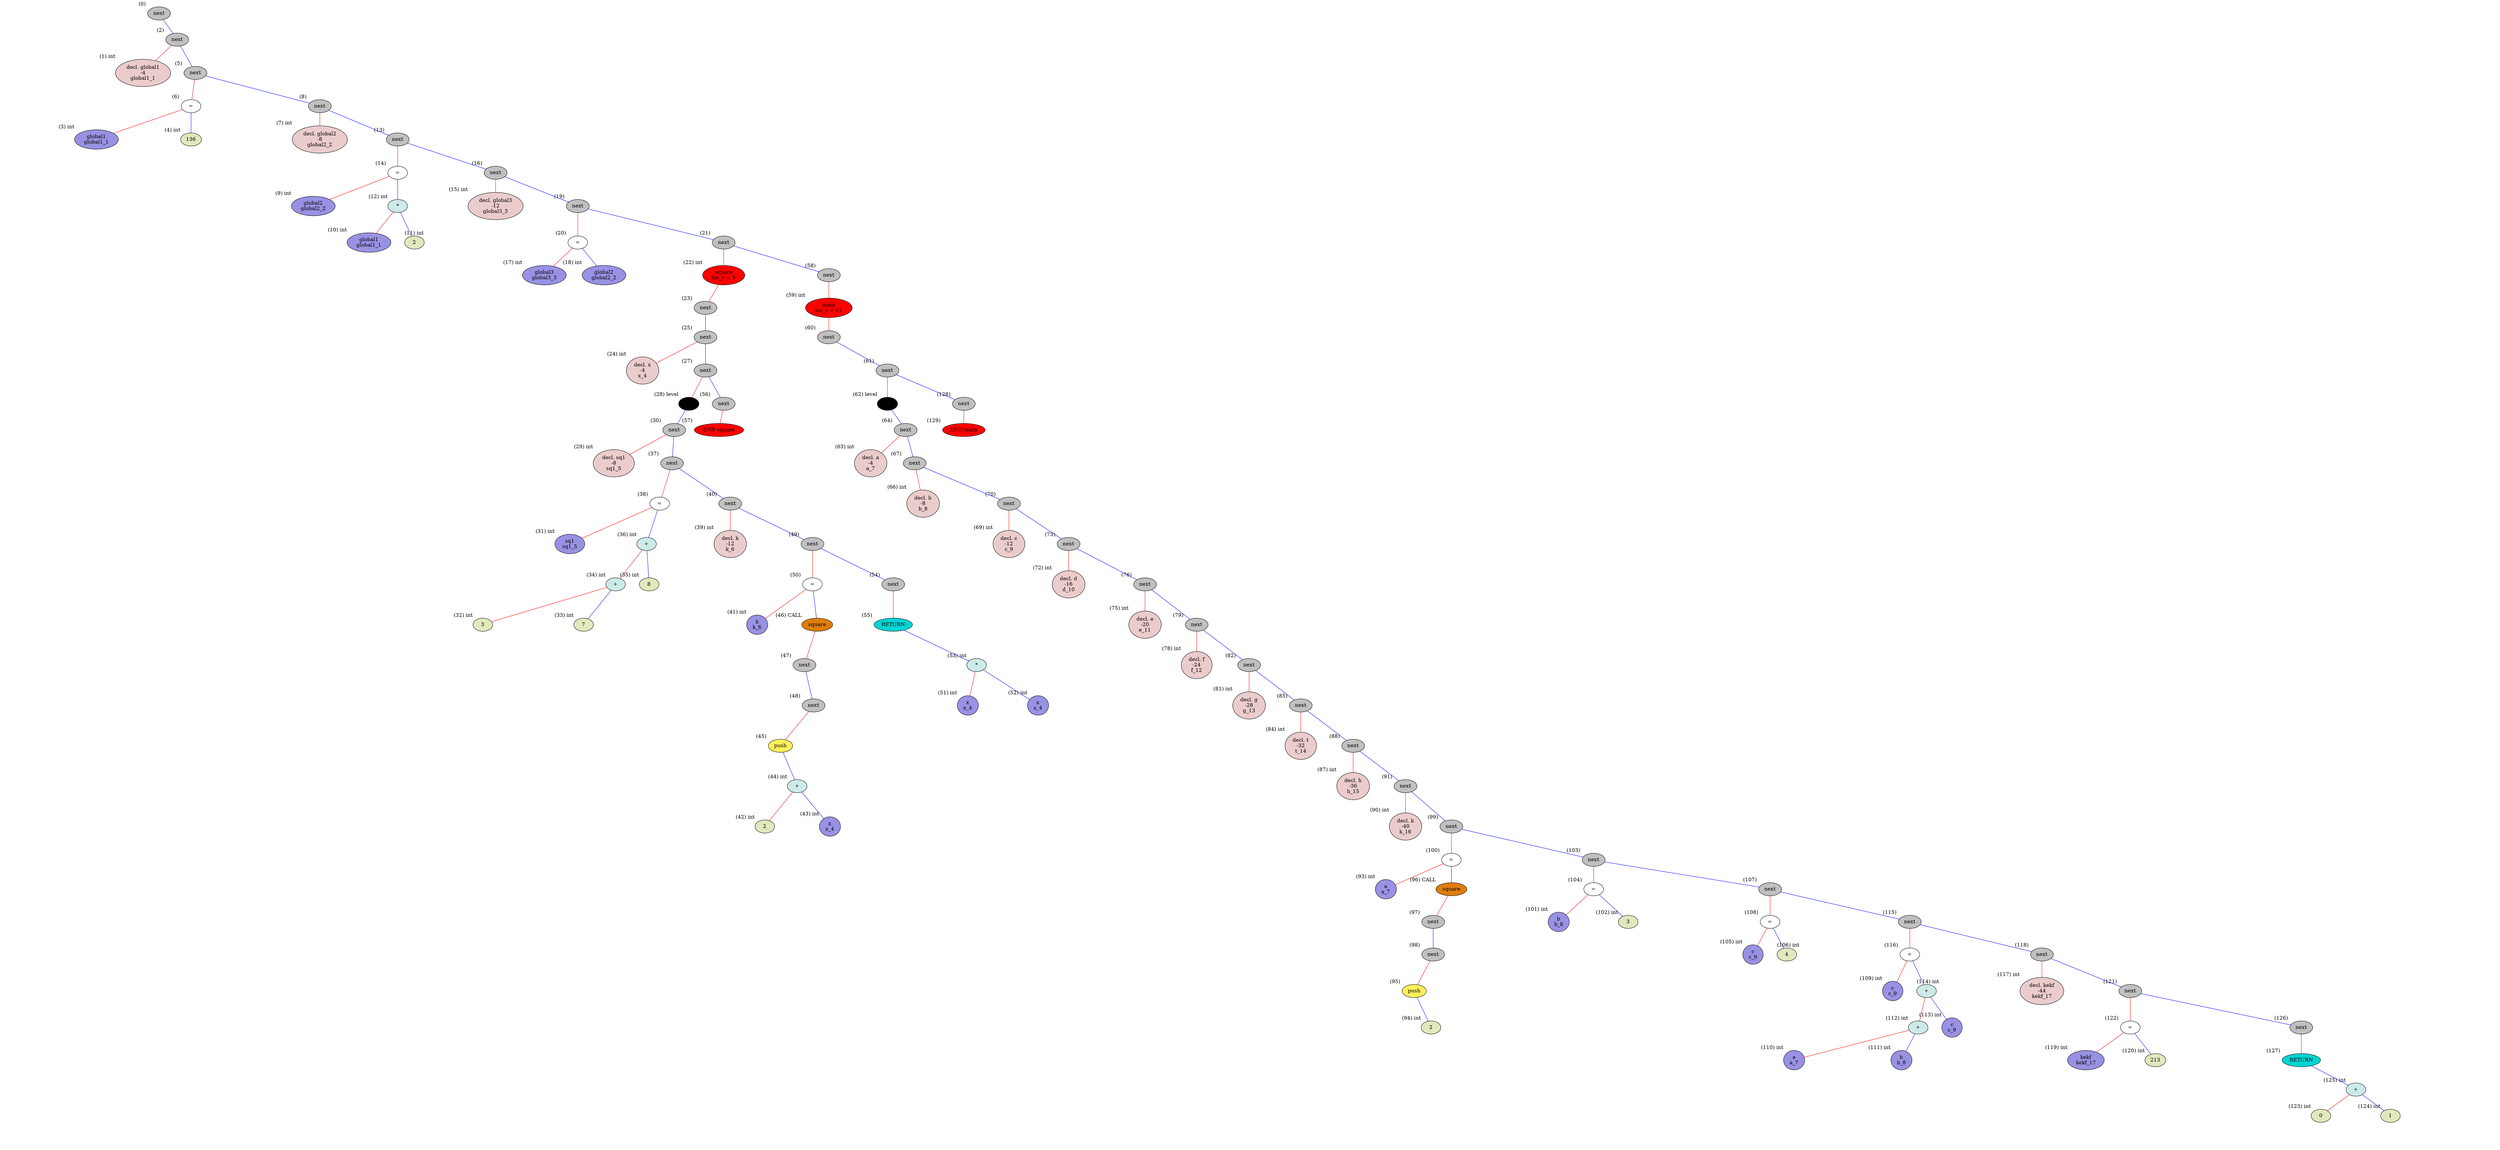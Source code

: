 graph binary {
	dpi="90";
 splines="line"  
v0[style=filled, fillcolor=grey]
v0[label="next"]
v0[xlabel="(0) "]
v0center[style=invis, width=0, label=""];
v0 -- v0center[style=invis]
v0notVisibleL[style=invis]
v0 -- v0notVisibleL[style=invis]
v0 -- v2[color="blue"]
{
	rank=same v0notVisibleL -- v0center -- v2  [style=invis]
} 
v2[style=filled, fillcolor=grey]
v2[label="next"]
v2[xlabel="(2) "]
v2center[style=invis, width=0, label=""];
v2 -- v2center[style=invis]
v2 -- v1[color="red"]
v2 -- v5[color="blue"]
{
	rank=same v1 -- v2center -- v5  [style=invis]
} 
v1[style=filled, fillcolor="#ebcccc"]
v1[label="decl. global1
-4
global1_1"]
v1[xlabel="(1) int"]
v1center[style=invis, width=0, label=""];
v1 -- v1center[style=invis]
v1notVisibleL[style=invis]
v1 -- v1notVisibleL[style=invis][style=invis]
v1notVisibleR[style=invis]
v1 -- v1notVisibleR[style=invis][style=invis]
{
	rank=same v1notVisibleL -- v1center -- v1notVisibleR  [style=invis]
} 
v5[style=filled, fillcolor=grey]
v5[label="next"]
v5[xlabel="(5) "]
v5center[style=invis, width=0, label=""];
v5 -- v5center[style=invis]
v5 -- v6[color="red"]
v5 -- v8[color="blue"]
{
	rank=same v6 -- v5center -- v8  [style=invis]
} 
v6[style=filled, fillcolor=white]
v6[label="="]
v6[xlabel="(6) "]
v6center[style=invis, width=0, label=""];
v6 -- v6center[style=invis]
v6 -- v3[color="red"]
v6 -- v4[color="blue"]
{
	rank=same v3 -- v6center -- v4  [style=invis]
} 
v3[style=filled, fillcolor="#9991e3"]
v3[label="global1
global1_1"]
v3[xlabel="(3) int"]
v3center[style=invis, width=0, label=""];
v3 -- v3center[style=invis]
v3notVisibleL[style=invis]
v3 -- v3notVisibleL[style=invis][style=invis]
v3notVisibleR[style=invis]
v3 -- v3notVisibleR[style=invis][style=invis]
{
	rank=same v3notVisibleL -- v3center -- v3notVisibleR  [style=invis]
} 
v4[style=filled, fillcolor="#e1e8bc"]
v4[label="136"]
v4[xlabel="(4) int"]
v4center[style=invis, width=0, label=""];
v4 -- v4center[style=invis]
v4notVisibleL[style=invis]
v4 -- v4notVisibleL[style=invis][style=invis]
v4notVisibleR[style=invis]
v4 -- v4notVisibleR[style=invis][style=invis]
{
	rank=same v4notVisibleL -- v4center -- v4notVisibleR  [style=invis]
} 
v8[style=filled, fillcolor=grey]
v8[label="next"]
v8[xlabel="(8) "]
v8center[style=invis, width=0, label=""];
v8 -- v8center[style=invis]
v8 -- v7[color="red"]
v8 -- v13[color="blue"]
{
	rank=same v7 -- v8center -- v13  [style=invis]
} 
v7[style=filled, fillcolor="#ebcccc"]
v7[label="decl. global2
-8
global2_2"]
v7[xlabel="(7) int"]
v7center[style=invis, width=0, label=""];
v7 -- v7center[style=invis]
v7notVisibleL[style=invis]
v7 -- v7notVisibleL[style=invis][style=invis]
v7notVisibleR[style=invis]
v7 -- v7notVisibleR[style=invis][style=invis]
{
	rank=same v7notVisibleL -- v7center -- v7notVisibleR  [style=invis]
} 
v13[style=filled, fillcolor=grey]
v13[label="next"]
v13[xlabel="(13) "]
v13center[style=invis, width=0, label=""];
v13 -- v13center[style=invis]
v13 -- v14[color="red"]
v13 -- v16[color="blue"]
{
	rank=same v14 -- v13center -- v16  [style=invis]
} 
v14[style=filled, fillcolor=white]
v14[label="="]
v14[xlabel="(14) "]
v14center[style=invis, width=0, label=""];
v14 -- v14center[style=invis]
v14 -- v9[color="red"]
v14 -- v12[color="blue"]
{
	rank=same v9 -- v14center -- v12  [style=invis]
} 
v9[style=filled, fillcolor="#9991e3"]
v9[label="global2
global2_2"]
v9[xlabel="(9) int"]
v9center[style=invis, width=0, label=""];
v9 -- v9center[style=invis]
v9notVisibleL[style=invis]
v9 -- v9notVisibleL[style=invis][style=invis]
v9notVisibleR[style=invis]
v9 -- v9notVisibleR[style=invis][style=invis]
{
	rank=same v9notVisibleL -- v9center -- v9notVisibleR  [style=invis]
} 
v12[style=filled, fillcolor="#ccebe8"]
v12[label="*"]
v12[xlabel="(12) int"]
v12center[style=invis, width=0, label=""];
v12 -- v12center[style=invis]
v12 -- v10[color="red"]
v12 -- v11[color="blue"]
{
	rank=same v10 -- v12center -- v11  [style=invis]
} 
v10[style=filled, fillcolor="#9991e3"]
v10[label="global1
global1_1"]
v10[xlabel="(10) int"]
v10center[style=invis, width=0, label=""];
v10 -- v10center[style=invis]
v10notVisibleL[style=invis]
v10 -- v10notVisibleL[style=invis][style=invis]
v10notVisibleR[style=invis]
v10 -- v10notVisibleR[style=invis][style=invis]
{
	rank=same v10notVisibleL -- v10center -- v10notVisibleR  [style=invis]
} 
v11[style=filled, fillcolor="#e1e8bc"]
v11[label="2"]
v11[xlabel="(11) int"]
v11center[style=invis, width=0, label=""];
v11 -- v11center[style=invis]
v11notVisibleL[style=invis]
v11 -- v11notVisibleL[style=invis][style=invis]
v11notVisibleR[style=invis]
v11 -- v11notVisibleR[style=invis][style=invis]
{
	rank=same v11notVisibleL -- v11center -- v11notVisibleR  [style=invis]
} 
v16[style=filled, fillcolor=grey]
v16[label="next"]
v16[xlabel="(16) "]
v16center[style=invis, width=0, label=""];
v16 -- v16center[style=invis]
v16 -- v15[color="red"]
v16 -- v19[color="blue"]
{
	rank=same v15 -- v16center -- v19  [style=invis]
} 
v15[style=filled, fillcolor="#ebcccc"]
v15[label="decl. global3
-12
global3_3"]
v15[xlabel="(15) int"]
v15center[style=invis, width=0, label=""];
v15 -- v15center[style=invis]
v15notVisibleL[style=invis]
v15 -- v15notVisibleL[style=invis][style=invis]
v15notVisibleR[style=invis]
v15 -- v15notVisibleR[style=invis][style=invis]
{
	rank=same v15notVisibleL -- v15center -- v15notVisibleR  [style=invis]
} 
v19[style=filled, fillcolor=grey]
v19[label="next"]
v19[xlabel="(19) "]
v19center[style=invis, width=0, label=""];
v19 -- v19center[style=invis]
v19 -- v20[color="red"]
v19 -- v21[color="blue"]
{
	rank=same v20 -- v19center -- v21  [style=invis]
} 
v20[style=filled, fillcolor=white]
v20[label="="]
v20[xlabel="(20) "]
v20center[style=invis, width=0, label=""];
v20 -- v20center[style=invis]
v20 -- v17[color="red"]
v20 -- v18[color="blue"]
{
	rank=same v17 -- v20center -- v18  [style=invis]
} 
v17[style=filled, fillcolor="#9991e3"]
v17[label="global3
global3_3"]
v17[xlabel="(17) int"]
v17center[style=invis, width=0, label=""];
v17 -- v17center[style=invis]
v17notVisibleL[style=invis]
v17 -- v17notVisibleL[style=invis][style=invis]
v17notVisibleR[style=invis]
v17 -- v17notVisibleR[style=invis][style=invis]
{
	rank=same v17notVisibleL -- v17center -- v17notVisibleR  [style=invis]
} 
v18[style=filled, fillcolor="#9991e3"]
v18[label="global2
global2_2"]
v18[xlabel="(18) int"]
v18center[style=invis, width=0, label=""];
v18 -- v18center[style=invis]
v18notVisibleL[style=invis]
v18 -- v18notVisibleL[style=invis][style=invis]
v18notVisibleR[style=invis]
v18 -- v18notVisibleR[style=invis][style=invis]
{
	rank=same v18notVisibleL -- v18center -- v18notVisibleR  [style=invis]
} 
v21[style=filled, fillcolor=grey]
v21[label="next"]
v21[xlabel="(21) "]
v21center[style=invis, width=0, label=""];
v21 -- v21center[style=invis]
v21 -- v22[color="red"]
v21 -- v58[color="blue"]
{
	rank=same v22 -- v21center -- v58  [style=invis]
} 
v22[style=filled, fillcolor=red]
v22[label="square
loc_v = 3"]
v22[xlabel="(22) int"]
v22center[style=invis, width=0, label=""];
v22 -- v22center[style=invis]
v22 -- v23[color="red"]
v22notVisibleR[style=invis]
v22 -- v22notVisibleR[style=invis]
{
	rank=same v23 -- v22center -- v22notVisibleR  [style=invis]
} 
v23[style=filled, fillcolor=grey]
v23[label="next"]
v23[xlabel="(23) "]
v23center[style=invis, width=0, label=""];
v23 -- v23center[style=invis]
v23notVisibleL[style=invis]
v23 -- v23notVisibleL[style=invis]
v23 -- v25[color="blue"]
{
	rank=same v23notVisibleL -- v23center -- v25  [style=invis]
} 
v25[style=filled, fillcolor=grey]
v25[label="next"]
v25[xlabel="(25) "]
v25center[style=invis, width=0, label=""];
v25 -- v25center[style=invis]
v25 -- v24[color="red"]
v25 -- v27[color="blue"]
{
	rank=same v24 -- v25center -- v27  [style=invis]
} 
v24[style=filled, fillcolor="#ebcccc"]
v24[label="decl. x
-4
x_4"]
v24[xlabel="(24) int"]
v24center[style=invis, width=0, label=""];
v24 -- v24center[style=invis]
v24notVisibleL[style=invis]
v24 -- v24notVisibleL[style=invis][style=invis]
v24notVisibleR[style=invis]
v24 -- v24notVisibleR[style=invis][style=invis]
{
	rank=same v24notVisibleL -- v24center -- v24notVisibleR  [style=invis]
} 
v27[style=filled, fillcolor=grey]
v27[label="next"]
v27[xlabel="(27) "]
v27center[style=invis, width=0, label=""];
v27 -- v27center[style=invis]
v27 -- v28[color="red"]
v27 -- v56[color="blue"]
{
	rank=same v28 -- v27center -- v56  [style=invis]
} 
v28[style=filled, fillcolor="#000000"]
v28[xlabel="(28) level"]
v28center[style=invis, width=0, label=""];
v28 -- v28center[style=invis]
v28notVisibleL[style=invis]
v28 -- v28notVisibleL[style=invis]
v28 -- v30[color="blue"]
{
	rank=same v28notVisibleL -- v28center -- v30  [style=invis]
} 
v30[style=filled, fillcolor=grey]
v30[label="next"]
v30[xlabel="(30) "]
v30center[style=invis, width=0, label=""];
v30 -- v30center[style=invis]
v30 -- v29[color="red"]
v30 -- v37[color="blue"]
{
	rank=same v29 -- v30center -- v37  [style=invis]
} 
v29[style=filled, fillcolor="#ebcccc"]
v29[label="decl. sq1
-8
sq1_5"]
v29[xlabel="(29) int"]
v29center[style=invis, width=0, label=""];
v29 -- v29center[style=invis]
v29notVisibleL[style=invis]
v29 -- v29notVisibleL[style=invis][style=invis]
v29notVisibleR[style=invis]
v29 -- v29notVisibleR[style=invis][style=invis]
{
	rank=same v29notVisibleL -- v29center -- v29notVisibleR  [style=invis]
} 
v37[style=filled, fillcolor=grey]
v37[label="next"]
v37[xlabel="(37) "]
v37center[style=invis, width=0, label=""];
v37 -- v37center[style=invis]
v37 -- v38[color="red"]
v37 -- v40[color="blue"]
{
	rank=same v38 -- v37center -- v40  [style=invis]
} 
v38[style=filled, fillcolor=white]
v38[label="="]
v38[xlabel="(38) "]
v38center[style=invis, width=0, label=""];
v38 -- v38center[style=invis]
v38 -- v31[color="red"]
v38 -- v36[color="blue"]
{
	rank=same v31 -- v38center -- v36  [style=invis]
} 
v31[style=filled, fillcolor="#9991e3"]
v31[label="sq1
sq1_5"]
v31[xlabel="(31) int"]
v31center[style=invis, width=0, label=""];
v31 -- v31center[style=invis]
v31notVisibleL[style=invis]
v31 -- v31notVisibleL[style=invis][style=invis]
v31notVisibleR[style=invis]
v31 -- v31notVisibleR[style=invis][style=invis]
{
	rank=same v31notVisibleL -- v31center -- v31notVisibleR  [style=invis]
} 
v36[style=filled, fillcolor="#ccebe8"]
v36[label="+"]
v36[xlabel="(36) int"]
v36center[style=invis, width=0, label=""];
v36 -- v36center[style=invis]
v36 -- v34[color="red"]
v36 -- v35[color="blue"]
{
	rank=same v34 -- v36center -- v35  [style=invis]
} 
v34[style=filled, fillcolor="#ccebe8"]
v34[label="+"]
v34[xlabel="(34) int"]
v34center[style=invis, width=0, label=""];
v34 -- v34center[style=invis]
v34 -- v32[color="red"]
v34 -- v33[color="blue"]
{
	rank=same v32 -- v34center -- v33  [style=invis]
} 
v32[style=filled, fillcolor="#e1e8bc"]
v32[label="3"]
v32[xlabel="(32) int"]
v32center[style=invis, width=0, label=""];
v32 -- v32center[style=invis]
v32notVisibleL[style=invis]
v32 -- v32notVisibleL[style=invis][style=invis]
v32notVisibleR[style=invis]
v32 -- v32notVisibleR[style=invis][style=invis]
{
	rank=same v32notVisibleL -- v32center -- v32notVisibleR  [style=invis]
} 
v33[style=filled, fillcolor="#e1e8bc"]
v33[label="7"]
v33[xlabel="(33) int"]
v33center[style=invis, width=0, label=""];
v33 -- v33center[style=invis]
v33notVisibleL[style=invis]
v33 -- v33notVisibleL[style=invis][style=invis]
v33notVisibleR[style=invis]
v33 -- v33notVisibleR[style=invis][style=invis]
{
	rank=same v33notVisibleL -- v33center -- v33notVisibleR  [style=invis]
} 
v35[style=filled, fillcolor="#e1e8bc"]
v35[label="8"]
v35[xlabel="(35) int"]
v35center[style=invis, width=0, label=""];
v35 -- v35center[style=invis]
v35notVisibleL[style=invis]
v35 -- v35notVisibleL[style=invis][style=invis]
v35notVisibleR[style=invis]
v35 -- v35notVisibleR[style=invis][style=invis]
{
	rank=same v35notVisibleL -- v35center -- v35notVisibleR  [style=invis]
} 
v40[style=filled, fillcolor=grey]
v40[label="next"]
v40[xlabel="(40) "]
v40center[style=invis, width=0, label=""];
v40 -- v40center[style=invis]
v40 -- v39[color="red"]
v40 -- v49[color="blue"]
{
	rank=same v39 -- v40center -- v49  [style=invis]
} 
v39[style=filled, fillcolor="#ebcccc"]
v39[label="decl. k
-12
k_6"]
v39[xlabel="(39) int"]
v39center[style=invis, width=0, label=""];
v39 -- v39center[style=invis]
v39notVisibleL[style=invis]
v39 -- v39notVisibleL[style=invis][style=invis]
v39notVisibleR[style=invis]
v39 -- v39notVisibleR[style=invis][style=invis]
{
	rank=same v39notVisibleL -- v39center -- v39notVisibleR  [style=invis]
} 
v49[style=filled, fillcolor=grey]
v49[label="next"]
v49[xlabel="(49) "]
v49center[style=invis, width=0, label=""];
v49 -- v49center[style=invis]
v49 -- v50[color="red"]
v49 -- v54[color="blue"]
{
	rank=same v50 -- v49center -- v54  [style=invis]
} 
v50[style=filled, fillcolor=white]
v50[label="="]
v50[xlabel="(50) "]
v50center[style=invis, width=0, label=""];
v50 -- v50center[style=invis]
v50 -- v41[color="red"]
v50 -- v46[color="blue"]
{
	rank=same v41 -- v50center -- v46  [style=invis]
} 
v41[style=filled, fillcolor="#9991e3"]
v41[label="k
k_6"]
v41[xlabel="(41) int"]
v41center[style=invis, width=0, label=""];
v41 -- v41center[style=invis]
v41notVisibleL[style=invis]
v41 -- v41notVisibleL[style=invis][style=invis]
v41notVisibleR[style=invis]
v41 -- v41notVisibleR[style=invis][style=invis]
{
	rank=same v41notVisibleL -- v41center -- v41notVisibleR  [style=invis]
} 
v46[style=filled, fillcolor="#de7d0d"]
v46[label="square"]
v46[xlabel="(46) CALL"]
v46center[style=invis, width=0, label=""];
v46 -- v46center[style=invis]
v46 -- v47[color="red"]
v46notVisibleR[style=invis]
v46 -- v46notVisibleR[style=invis]
{
	rank=same v47 -- v46center -- v46notVisibleR  [style=invis]
} 
v47[style=filled, fillcolor=grey]
v47[label="next"]
v47[xlabel="(47) "]
v47center[style=invis, width=0, label=""];
v47 -- v47center[style=invis]
v47notVisibleL[style=invis]
v47 -- v47notVisibleL[style=invis]
v47 -- v48[color="blue"]
{
	rank=same v47notVisibleL -- v47center -- v48  [style=invis]
} 
v48[style=filled, fillcolor=grey]
v48[label="next"]
v48[xlabel="(48) "]
v48center[style=invis, width=0, label=""];
v48 -- v48center[style=invis]
v48 -- v45[color="red"]
v48notVisibleR[style=invis]
v48 -- v48notVisibleR[style=invis]
{
	rank=same v45 -- v48center -- v48notVisibleR  [style=invis]
} 
v45[style=filled, fillcolor="#fff15c"]
v45[label="push"]
v45[xlabel="(45) "]
v45center[style=invis, width=0, label=""];
v45 -- v45center[style=invis]
v45notVisibleL[style=invis]
v45 -- v45notVisibleL[style=invis]
v45 -- v44[color="blue"]
{
	rank=same v45notVisibleL -- v45center -- v44  [style=invis]
} 
v44[style=filled, fillcolor="#ccebe8"]
v44[label="+"]
v44[xlabel="(44) int"]
v44center[style=invis, width=0, label=""];
v44 -- v44center[style=invis]
v44 -- v42[color="red"]
v44 -- v43[color="blue"]
{
	rank=same v42 -- v44center -- v43  [style=invis]
} 
v42[style=filled, fillcolor="#e1e8bc"]
v42[label="2"]
v42[xlabel="(42) int"]
v42center[style=invis, width=0, label=""];
v42 -- v42center[style=invis]
v42notVisibleL[style=invis]
v42 -- v42notVisibleL[style=invis][style=invis]
v42notVisibleR[style=invis]
v42 -- v42notVisibleR[style=invis][style=invis]
{
	rank=same v42notVisibleL -- v42center -- v42notVisibleR  [style=invis]
} 
v43[style=filled, fillcolor="#9991e3"]
v43[label="x
x_4"]
v43[xlabel="(43) int"]
v43center[style=invis, width=0, label=""];
v43 -- v43center[style=invis]
v43notVisibleL[style=invis]
v43 -- v43notVisibleL[style=invis][style=invis]
v43notVisibleR[style=invis]
v43 -- v43notVisibleR[style=invis][style=invis]
{
	rank=same v43notVisibleL -- v43center -- v43notVisibleR  [style=invis]
} 
v54[style=filled, fillcolor=grey]
v54[label="next"]
v54[xlabel="(54) "]
v54center[style=invis, width=0, label=""];
v54 -- v54center[style=invis]
v54 -- v55[color="red"]
v54notVisibleR[style=invis]
v54 -- v54notVisibleR[style=invis]
{
	rank=same v55 -- v54center -- v54notVisibleR  [style=invis]
} 
v55[style=filled, fillcolor="#00d4d4"]
v55[label="RETURN"]
v55[xlabel="(55) "]
v55center[style=invis, width=0, label=""];
v55 -- v55center[style=invis]
v55notVisibleL[style=invis]
v55 -- v55notVisibleL[style=invis]
v55 -- v53[color="blue"]
{
	rank=same v55notVisibleL -- v55center -- v53  [style=invis]
} 
v53[style=filled, fillcolor="#ccebe8"]
v53[label="*"]
v53[xlabel="(53) int"]
v53center[style=invis, width=0, label=""];
v53 -- v53center[style=invis]
v53 -- v51[color="red"]
v53 -- v52[color="blue"]
{
	rank=same v51 -- v53center -- v52  [style=invis]
} 
v51[style=filled, fillcolor="#9991e3"]
v51[label="x
x_4"]
v51[xlabel="(51) int"]
v51center[style=invis, width=0, label=""];
v51 -- v51center[style=invis]
v51notVisibleL[style=invis]
v51 -- v51notVisibleL[style=invis][style=invis]
v51notVisibleR[style=invis]
v51 -- v51notVisibleR[style=invis][style=invis]
{
	rank=same v51notVisibleL -- v51center -- v51notVisibleR  [style=invis]
} 
v52[style=filled, fillcolor="#9991e3"]
v52[label="x
x_4"]
v52[xlabel="(52) int"]
v52center[style=invis, width=0, label=""];
v52 -- v52center[style=invis]
v52notVisibleL[style=invis]
v52 -- v52notVisibleL[style=invis][style=invis]
v52notVisibleR[style=invis]
v52 -- v52notVisibleR[style=invis][style=invis]
{
	rank=same v52notVisibleL -- v52center -- v52notVisibleR  [style=invis]
} 
v56[style=filled, fillcolor=grey]
v56[label="next"]
v56[xlabel="(56) "]
v56center[style=invis, width=0, label=""];
v56 -- v56center[style=invis]
v56 -- v57[color="red"]
v56notVisibleR[style=invis]
v56 -- v56notVisibleR[style=invis]
{
	rank=same v57 -- v56center -- v56notVisibleR  [style=invis]
} 
v57[style=filled, fillcolor=red]
v57[label="END square"]
v57[xlabel="(57) "]
v57center[style=invis, width=0, label=""];
v57 -- v57center[style=invis]
v57notVisibleL[style=invis]
v57 -- v57notVisibleL[style=invis][style=invis]
v57notVisibleR[style=invis]
v57 -- v57notVisibleR[style=invis][style=invis]
{
	rank=same v57notVisibleL -- v57center -- v57notVisibleR  [style=invis]
} 
v58[style=filled, fillcolor=grey]
v58[label="next"]
v58[xlabel="(58) "]
v58center[style=invis, width=0, label=""];
v58 -- v58center[style=invis]
v58 -- v59[color="red"]
v58notVisibleR[style=invis]
v58 -- v58notVisibleR[style=invis]
{
	rank=same v59 -- v58center -- v58notVisibleR  [style=invis]
} 
v59[style=filled, fillcolor=red]
v59[label="main
loc_v = 11"]
v59[xlabel="(59) int"]
v59center[style=invis, width=0, label=""];
v59 -- v59center[style=invis]
v59 -- v60[color="red"]
v59notVisibleR[style=invis]
v59 -- v59notVisibleR[style=invis]
{
	rank=same v60 -- v59center -- v59notVisibleR  [style=invis]
} 
v60[style=filled, fillcolor=grey]
v60[label="next"]
v60[xlabel="(60) "]
v60center[style=invis, width=0, label=""];
v60 -- v60center[style=invis]
v60notVisibleL[style=invis]
v60 -- v60notVisibleL[style=invis]
v60 -- v61[color="blue"]
{
	rank=same v60notVisibleL -- v60center -- v61  [style=invis]
} 
v61[style=filled, fillcolor=grey]
v61[label="next"]
v61[xlabel="(61) "]
v61center[style=invis, width=0, label=""];
v61 -- v61center[style=invis]
v61 -- v62[color="red"]
v61 -- v128[color="blue"]
{
	rank=same v62 -- v61center -- v128  [style=invis]
} 
v62[style=filled, fillcolor="#000000"]
v62[xlabel="(62) level"]
v62center[style=invis, width=0, label=""];
v62 -- v62center[style=invis]
v62notVisibleL[style=invis]
v62 -- v62notVisibleL[style=invis]
v62 -- v64[color="blue"]
{
	rank=same v62notVisibleL -- v62center -- v64  [style=invis]
} 
v64[style=filled, fillcolor=grey]
v64[label="next"]
v64[xlabel="(64) "]
v64center[style=invis, width=0, label=""];
v64 -- v64center[style=invis]
v64 -- v63[color="red"]
v64 -- v67[color="blue"]
{
	rank=same v63 -- v64center -- v67  [style=invis]
} 
v63[style=filled, fillcolor="#ebcccc"]
v63[label="decl. a
-4
a_7"]
v63[xlabel="(63) int"]
v63center[style=invis, width=0, label=""];
v63 -- v63center[style=invis]
v63notVisibleL[style=invis]
v63 -- v63notVisibleL[style=invis][style=invis]
v63notVisibleR[style=invis]
v63 -- v63notVisibleR[style=invis][style=invis]
{
	rank=same v63notVisibleL -- v63center -- v63notVisibleR  [style=invis]
} 
v67[style=filled, fillcolor=grey]
v67[label="next"]
v67[xlabel="(67) "]
v67center[style=invis, width=0, label=""];
v67 -- v67center[style=invis]
v67 -- v66[color="red"]
v67 -- v70[color="blue"]
{
	rank=same v66 -- v67center -- v70  [style=invis]
} 
v66[style=filled, fillcolor="#ebcccc"]
v66[label="decl. b
-8
b_8"]
v66[xlabel="(66) int"]
v66center[style=invis, width=0, label=""];
v66 -- v66center[style=invis]
v66notVisibleL[style=invis]
v66 -- v66notVisibleL[style=invis][style=invis]
v66notVisibleR[style=invis]
v66 -- v66notVisibleR[style=invis][style=invis]
{
	rank=same v66notVisibleL -- v66center -- v66notVisibleR  [style=invis]
} 
v70[style=filled, fillcolor=grey]
v70[label="next"]
v70[xlabel="(70) "]
v70center[style=invis, width=0, label=""];
v70 -- v70center[style=invis]
v70 -- v69[color="red"]
v70 -- v73[color="blue"]
{
	rank=same v69 -- v70center -- v73  [style=invis]
} 
v69[style=filled, fillcolor="#ebcccc"]
v69[label="decl. c
-12
c_9"]
v69[xlabel="(69) int"]
v69center[style=invis, width=0, label=""];
v69 -- v69center[style=invis]
v69notVisibleL[style=invis]
v69 -- v69notVisibleL[style=invis][style=invis]
v69notVisibleR[style=invis]
v69 -- v69notVisibleR[style=invis][style=invis]
{
	rank=same v69notVisibleL -- v69center -- v69notVisibleR  [style=invis]
} 
v73[style=filled, fillcolor=grey]
v73[label="next"]
v73[xlabel="(73) "]
v73center[style=invis, width=0, label=""];
v73 -- v73center[style=invis]
v73 -- v72[color="red"]
v73 -- v76[color="blue"]
{
	rank=same v72 -- v73center -- v76  [style=invis]
} 
v72[style=filled, fillcolor="#ebcccc"]
v72[label="decl. d
-16
d_10"]
v72[xlabel="(72) int"]
v72center[style=invis, width=0, label=""];
v72 -- v72center[style=invis]
v72notVisibleL[style=invis]
v72 -- v72notVisibleL[style=invis][style=invis]
v72notVisibleR[style=invis]
v72 -- v72notVisibleR[style=invis][style=invis]
{
	rank=same v72notVisibleL -- v72center -- v72notVisibleR  [style=invis]
} 
v76[style=filled, fillcolor=grey]
v76[label="next"]
v76[xlabel="(76) "]
v76center[style=invis, width=0, label=""];
v76 -- v76center[style=invis]
v76 -- v75[color="red"]
v76 -- v79[color="blue"]
{
	rank=same v75 -- v76center -- v79  [style=invis]
} 
v75[style=filled, fillcolor="#ebcccc"]
v75[label="decl. e
-20
e_11"]
v75[xlabel="(75) int"]
v75center[style=invis, width=0, label=""];
v75 -- v75center[style=invis]
v75notVisibleL[style=invis]
v75 -- v75notVisibleL[style=invis][style=invis]
v75notVisibleR[style=invis]
v75 -- v75notVisibleR[style=invis][style=invis]
{
	rank=same v75notVisibleL -- v75center -- v75notVisibleR  [style=invis]
} 
v79[style=filled, fillcolor=grey]
v79[label="next"]
v79[xlabel="(79) "]
v79center[style=invis, width=0, label=""];
v79 -- v79center[style=invis]
v79 -- v78[color="red"]
v79 -- v82[color="blue"]
{
	rank=same v78 -- v79center -- v82  [style=invis]
} 
v78[style=filled, fillcolor="#ebcccc"]
v78[label="decl. f
-24
f_12"]
v78[xlabel="(78) int"]
v78center[style=invis, width=0, label=""];
v78 -- v78center[style=invis]
v78notVisibleL[style=invis]
v78 -- v78notVisibleL[style=invis][style=invis]
v78notVisibleR[style=invis]
v78 -- v78notVisibleR[style=invis][style=invis]
{
	rank=same v78notVisibleL -- v78center -- v78notVisibleR  [style=invis]
} 
v82[style=filled, fillcolor=grey]
v82[label="next"]
v82[xlabel="(82) "]
v82center[style=invis, width=0, label=""];
v82 -- v82center[style=invis]
v82 -- v81[color="red"]
v82 -- v85[color="blue"]
{
	rank=same v81 -- v82center -- v85  [style=invis]
} 
v81[style=filled, fillcolor="#ebcccc"]
v81[label="decl. g
-28
g_13"]
v81[xlabel="(81) int"]
v81center[style=invis, width=0, label=""];
v81 -- v81center[style=invis]
v81notVisibleL[style=invis]
v81 -- v81notVisibleL[style=invis][style=invis]
v81notVisibleR[style=invis]
v81 -- v81notVisibleR[style=invis][style=invis]
{
	rank=same v81notVisibleL -- v81center -- v81notVisibleR  [style=invis]
} 
v85[style=filled, fillcolor=grey]
v85[label="next"]
v85[xlabel="(85) "]
v85center[style=invis, width=0, label=""];
v85 -- v85center[style=invis]
v85 -- v84[color="red"]
v85 -- v88[color="blue"]
{
	rank=same v84 -- v85center -- v88  [style=invis]
} 
v84[style=filled, fillcolor="#ebcccc"]
v84[label="decl. t
-32
t_14"]
v84[xlabel="(84) int"]
v84center[style=invis, width=0, label=""];
v84 -- v84center[style=invis]
v84notVisibleL[style=invis]
v84 -- v84notVisibleL[style=invis][style=invis]
v84notVisibleR[style=invis]
v84 -- v84notVisibleR[style=invis][style=invis]
{
	rank=same v84notVisibleL -- v84center -- v84notVisibleR  [style=invis]
} 
v88[style=filled, fillcolor=grey]
v88[label="next"]
v88[xlabel="(88) "]
v88center[style=invis, width=0, label=""];
v88 -- v88center[style=invis]
v88 -- v87[color="red"]
v88 -- v91[color="blue"]
{
	rank=same v87 -- v88center -- v91  [style=invis]
} 
v87[style=filled, fillcolor="#ebcccc"]
v87[label="decl. h
-36
h_15"]
v87[xlabel="(87) int"]
v87center[style=invis, width=0, label=""];
v87 -- v87center[style=invis]
v87notVisibleL[style=invis]
v87 -- v87notVisibleL[style=invis][style=invis]
v87notVisibleR[style=invis]
v87 -- v87notVisibleR[style=invis][style=invis]
{
	rank=same v87notVisibleL -- v87center -- v87notVisibleR  [style=invis]
} 
v91[style=filled, fillcolor=grey]
v91[label="next"]
v91[xlabel="(91) "]
v91center[style=invis, width=0, label=""];
v91 -- v91center[style=invis]
v91 -- v90[color="red"]
v91 -- v99[color="blue"]
{
	rank=same v90 -- v91center -- v99  [style=invis]
} 
v90[style=filled, fillcolor="#ebcccc"]
v90[label="decl. k
-40
k_16"]
v90[xlabel="(90) int"]
v90center[style=invis, width=0, label=""];
v90 -- v90center[style=invis]
v90notVisibleL[style=invis]
v90 -- v90notVisibleL[style=invis][style=invis]
v90notVisibleR[style=invis]
v90 -- v90notVisibleR[style=invis][style=invis]
{
	rank=same v90notVisibleL -- v90center -- v90notVisibleR  [style=invis]
} 
v99[style=filled, fillcolor=grey]
v99[label="next"]
v99[xlabel="(99) "]
v99center[style=invis, width=0, label=""];
v99 -- v99center[style=invis]
v99 -- v100[color="red"]
v99 -- v103[color="blue"]
{
	rank=same v100 -- v99center -- v103  [style=invis]
} 
v100[style=filled, fillcolor=white]
v100[label="="]
v100[xlabel="(100) "]
v100center[style=invis, width=0, label=""];
v100 -- v100center[style=invis]
v100 -- v93[color="red"]
v100 -- v96[color="blue"]
{
	rank=same v93 -- v100center -- v96  [style=invis]
} 
v93[style=filled, fillcolor="#9991e3"]
v93[label="a
a_7"]
v93[xlabel="(93) int"]
v93center[style=invis, width=0, label=""];
v93 -- v93center[style=invis]
v93notVisibleL[style=invis]
v93 -- v93notVisibleL[style=invis][style=invis]
v93notVisibleR[style=invis]
v93 -- v93notVisibleR[style=invis][style=invis]
{
	rank=same v93notVisibleL -- v93center -- v93notVisibleR  [style=invis]
} 
v96[style=filled, fillcolor="#de7d0d"]
v96[label="square"]
v96[xlabel="(96) CALL"]
v96center[style=invis, width=0, label=""];
v96 -- v96center[style=invis]
v96 -- v97[color="red"]
v96notVisibleR[style=invis]
v96 -- v96notVisibleR[style=invis]
{
	rank=same v97 -- v96center -- v96notVisibleR  [style=invis]
} 
v97[style=filled, fillcolor=grey]
v97[label="next"]
v97[xlabel="(97) "]
v97center[style=invis, width=0, label=""];
v97 -- v97center[style=invis]
v97notVisibleL[style=invis]
v97 -- v97notVisibleL[style=invis]
v97 -- v98[color="blue"]
{
	rank=same v97notVisibleL -- v97center -- v98  [style=invis]
} 
v98[style=filled, fillcolor=grey]
v98[label="next"]
v98[xlabel="(98) "]
v98center[style=invis, width=0, label=""];
v98 -- v98center[style=invis]
v98 -- v95[color="red"]
v98notVisibleR[style=invis]
v98 -- v98notVisibleR[style=invis]
{
	rank=same v95 -- v98center -- v98notVisibleR  [style=invis]
} 
v95[style=filled, fillcolor="#fff15c"]
v95[label="push"]
v95[xlabel="(95) "]
v95center[style=invis, width=0, label=""];
v95 -- v95center[style=invis]
v95notVisibleL[style=invis]
v95 -- v95notVisibleL[style=invis]
v95 -- v94[color="blue"]
{
	rank=same v95notVisibleL -- v95center -- v94  [style=invis]
} 
v94[style=filled, fillcolor="#e1e8bc"]
v94[label="2"]
v94[xlabel="(94) int"]
v94center[style=invis, width=0, label=""];
v94 -- v94center[style=invis]
v94notVisibleL[style=invis]
v94 -- v94notVisibleL[style=invis][style=invis]
v94notVisibleR[style=invis]
v94 -- v94notVisibleR[style=invis][style=invis]
{
	rank=same v94notVisibleL -- v94center -- v94notVisibleR  [style=invis]
} 
v103[style=filled, fillcolor=grey]
v103[label="next"]
v103[xlabel="(103) "]
v103center[style=invis, width=0, label=""];
v103 -- v103center[style=invis]
v103 -- v104[color="red"]
v103 -- v107[color="blue"]
{
	rank=same v104 -- v103center -- v107  [style=invis]
} 
v104[style=filled, fillcolor=white]
v104[label="="]
v104[xlabel="(104) "]
v104center[style=invis, width=0, label=""];
v104 -- v104center[style=invis]
v104 -- v101[color="red"]
v104 -- v102[color="blue"]
{
	rank=same v101 -- v104center -- v102  [style=invis]
} 
v101[style=filled, fillcolor="#9991e3"]
v101[label="b
b_8"]
v101[xlabel="(101) int"]
v101center[style=invis, width=0, label=""];
v101 -- v101center[style=invis]
v101notVisibleL[style=invis]
v101 -- v101notVisibleL[style=invis][style=invis]
v101notVisibleR[style=invis]
v101 -- v101notVisibleR[style=invis][style=invis]
{
	rank=same v101notVisibleL -- v101center -- v101notVisibleR  [style=invis]
} 
v102[style=filled, fillcolor="#e1e8bc"]
v102[label="3"]
v102[xlabel="(102) int"]
v102center[style=invis, width=0, label=""];
v102 -- v102center[style=invis]
v102notVisibleL[style=invis]
v102 -- v102notVisibleL[style=invis][style=invis]
v102notVisibleR[style=invis]
v102 -- v102notVisibleR[style=invis][style=invis]
{
	rank=same v102notVisibleL -- v102center -- v102notVisibleR  [style=invis]
} 
v107[style=filled, fillcolor=grey]
v107[label="next"]
v107[xlabel="(107) "]
v107center[style=invis, width=0, label=""];
v107 -- v107center[style=invis]
v107 -- v108[color="red"]
v107 -- v115[color="blue"]
{
	rank=same v108 -- v107center -- v115  [style=invis]
} 
v108[style=filled, fillcolor=white]
v108[label="="]
v108[xlabel="(108) "]
v108center[style=invis, width=0, label=""];
v108 -- v108center[style=invis]
v108 -- v105[color="red"]
v108 -- v106[color="blue"]
{
	rank=same v105 -- v108center -- v106  [style=invis]
} 
v105[style=filled, fillcolor="#9991e3"]
v105[label="c
c_9"]
v105[xlabel="(105) int"]
v105center[style=invis, width=0, label=""];
v105 -- v105center[style=invis]
v105notVisibleL[style=invis]
v105 -- v105notVisibleL[style=invis][style=invis]
v105notVisibleR[style=invis]
v105 -- v105notVisibleR[style=invis][style=invis]
{
	rank=same v105notVisibleL -- v105center -- v105notVisibleR  [style=invis]
} 
v106[style=filled, fillcolor="#e1e8bc"]
v106[label="4"]
v106[xlabel="(106) int"]
v106center[style=invis, width=0, label=""];
v106 -- v106center[style=invis]
v106notVisibleL[style=invis]
v106 -- v106notVisibleL[style=invis][style=invis]
v106notVisibleR[style=invis]
v106 -- v106notVisibleR[style=invis][style=invis]
{
	rank=same v106notVisibleL -- v106center -- v106notVisibleR  [style=invis]
} 
v115[style=filled, fillcolor=grey]
v115[label="next"]
v115[xlabel="(115) "]
v115center[style=invis, width=0, label=""];
v115 -- v115center[style=invis]
v115 -- v116[color="red"]
v115 -- v118[color="blue"]
{
	rank=same v116 -- v115center -- v118  [style=invis]
} 
v116[style=filled, fillcolor=white]
v116[label="="]
v116[xlabel="(116) "]
v116center[style=invis, width=0, label=""];
v116 -- v116center[style=invis]
v116 -- v109[color="red"]
v116 -- v114[color="blue"]
{
	rank=same v109 -- v116center -- v114  [style=invis]
} 
v109[style=filled, fillcolor="#9991e3"]
v109[label="c
c_9"]
v109[xlabel="(109) int"]
v109center[style=invis, width=0, label=""];
v109 -- v109center[style=invis]
v109notVisibleL[style=invis]
v109 -- v109notVisibleL[style=invis][style=invis]
v109notVisibleR[style=invis]
v109 -- v109notVisibleR[style=invis][style=invis]
{
	rank=same v109notVisibleL -- v109center -- v109notVisibleR  [style=invis]
} 
v114[style=filled, fillcolor="#ccebe8"]
v114[label="+"]
v114[xlabel="(114) int"]
v114center[style=invis, width=0, label=""];
v114 -- v114center[style=invis]
v114 -- v112[color="red"]
v114 -- v113[color="blue"]
{
	rank=same v112 -- v114center -- v113  [style=invis]
} 
v112[style=filled, fillcolor="#ccebe8"]
v112[label="+"]
v112[xlabel="(112) int"]
v112center[style=invis, width=0, label=""];
v112 -- v112center[style=invis]
v112 -- v110[color="red"]
v112 -- v111[color="blue"]
{
	rank=same v110 -- v112center -- v111  [style=invis]
} 
v110[style=filled, fillcolor="#9991e3"]
v110[label="a
a_7"]
v110[xlabel="(110) int"]
v110center[style=invis, width=0, label=""];
v110 -- v110center[style=invis]
v110notVisibleL[style=invis]
v110 -- v110notVisibleL[style=invis][style=invis]
v110notVisibleR[style=invis]
v110 -- v110notVisibleR[style=invis][style=invis]
{
	rank=same v110notVisibleL -- v110center -- v110notVisibleR  [style=invis]
} 
v111[style=filled, fillcolor="#9991e3"]
v111[label="b
b_8"]
v111[xlabel="(111) int"]
v111center[style=invis, width=0, label=""];
v111 -- v111center[style=invis]
v111notVisibleL[style=invis]
v111 -- v111notVisibleL[style=invis][style=invis]
v111notVisibleR[style=invis]
v111 -- v111notVisibleR[style=invis][style=invis]
{
	rank=same v111notVisibleL -- v111center -- v111notVisibleR  [style=invis]
} 
v113[style=filled, fillcolor="#9991e3"]
v113[label="c
c_9"]
v113[xlabel="(113) int"]
v113center[style=invis, width=0, label=""];
v113 -- v113center[style=invis]
v113notVisibleL[style=invis]
v113 -- v113notVisibleL[style=invis][style=invis]
v113notVisibleR[style=invis]
v113 -- v113notVisibleR[style=invis][style=invis]
{
	rank=same v113notVisibleL -- v113center -- v113notVisibleR  [style=invis]
} 
v118[style=filled, fillcolor=grey]
v118[label="next"]
v118[xlabel="(118) "]
v118center[style=invis, width=0, label=""];
v118 -- v118center[style=invis]
v118 -- v117[color="red"]
v118 -- v121[color="blue"]
{
	rank=same v117 -- v118center -- v121  [style=invis]
} 
v117[style=filled, fillcolor="#ebcccc"]
v117[label="decl. kekf
-44
kekf_17"]
v117[xlabel="(117) int"]
v117center[style=invis, width=0, label=""];
v117 -- v117center[style=invis]
v117notVisibleL[style=invis]
v117 -- v117notVisibleL[style=invis][style=invis]
v117notVisibleR[style=invis]
v117 -- v117notVisibleR[style=invis][style=invis]
{
	rank=same v117notVisibleL -- v117center -- v117notVisibleR  [style=invis]
} 
v121[style=filled, fillcolor=grey]
v121[label="next"]
v121[xlabel="(121) "]
v121center[style=invis, width=0, label=""];
v121 -- v121center[style=invis]
v121 -- v122[color="red"]
v121 -- v126[color="blue"]
{
	rank=same v122 -- v121center -- v126  [style=invis]
} 
v122[style=filled, fillcolor=white]
v122[label="="]
v122[xlabel="(122) "]
v122center[style=invis, width=0, label=""];
v122 -- v122center[style=invis]
v122 -- v119[color="red"]
v122 -- v120[color="blue"]
{
	rank=same v119 -- v122center -- v120  [style=invis]
} 
v119[style=filled, fillcolor="#9991e3"]
v119[label="kekf
kekf_17"]
v119[xlabel="(119) int"]
v119center[style=invis, width=0, label=""];
v119 -- v119center[style=invis]
v119notVisibleL[style=invis]
v119 -- v119notVisibleL[style=invis][style=invis]
v119notVisibleR[style=invis]
v119 -- v119notVisibleR[style=invis][style=invis]
{
	rank=same v119notVisibleL -- v119center -- v119notVisibleR  [style=invis]
} 
v120[style=filled, fillcolor="#e1e8bc"]
v120[label="213"]
v120[xlabel="(120) int"]
v120center[style=invis, width=0, label=""];
v120 -- v120center[style=invis]
v120notVisibleL[style=invis]
v120 -- v120notVisibleL[style=invis][style=invis]
v120notVisibleR[style=invis]
v120 -- v120notVisibleR[style=invis][style=invis]
{
	rank=same v120notVisibleL -- v120center -- v120notVisibleR  [style=invis]
} 
v126[style=filled, fillcolor=grey]
v126[label="next"]
v126[xlabel="(126) "]
v126center[style=invis, width=0, label=""];
v126 -- v126center[style=invis]
v126 -- v127[color="red"]
v126notVisibleR[style=invis]
v126 -- v126notVisibleR[style=invis]
{
	rank=same v127 -- v126center -- v126notVisibleR  [style=invis]
} 
v127[style=filled, fillcolor="#00d4d4"]
v127[label="RETURN"]
v127[xlabel="(127) "]
v127center[style=invis, width=0, label=""];
v127 -- v127center[style=invis]
v127notVisibleL[style=invis]
v127 -- v127notVisibleL[style=invis]
v127 -- v125[color="blue"]
{
	rank=same v127notVisibleL -- v127center -- v125  [style=invis]
} 
v125[style=filled, fillcolor="#ccebe8"]
v125[label="+"]
v125[xlabel="(125) int"]
v125center[style=invis, width=0, label=""];
v125 -- v125center[style=invis]
v125 -- v123[color="red"]
v125 -- v124[color="blue"]
{
	rank=same v123 -- v125center -- v124  [style=invis]
} 
v123[style=filled, fillcolor="#e1e8bc"]
v123[label="0"]
v123[xlabel="(123) int"]
v123center[style=invis, width=0, label=""];
v123 -- v123center[style=invis]
v123notVisibleL[style=invis]
v123 -- v123notVisibleL[style=invis][style=invis]
v123notVisibleR[style=invis]
v123 -- v123notVisibleR[style=invis][style=invis]
{
	rank=same v123notVisibleL -- v123center -- v123notVisibleR  [style=invis]
} 
v124[style=filled, fillcolor="#e1e8bc"]
v124[label="1"]
v124[xlabel="(124) int"]
v124center[style=invis, width=0, label=""];
v124 -- v124center[style=invis]
v124notVisibleL[style=invis]
v124 -- v124notVisibleL[style=invis][style=invis]
v124notVisibleR[style=invis]
v124 -- v124notVisibleR[style=invis][style=invis]
{
	rank=same v124notVisibleL -- v124center -- v124notVisibleR  [style=invis]
} 
v128[style=filled, fillcolor=grey]
v128[label="next"]
v128[xlabel="(128) "]
v128center[style=invis, width=0, label=""];
v128 -- v128center[style=invis]
v128 -- v129[color="red"]
v128notVisibleR[style=invis]
v128 -- v128notVisibleR[style=invis]
{
	rank=same v129 -- v128center -- v128notVisibleR  [style=invis]
} 
v129[style=filled, fillcolor=red]
v129[label="END main"]
v129[xlabel="(129) "]
v129center[style=invis, width=0, label=""];
v129 -- v129center[style=invis]
v129notVisibleL[style=invis]
v129 -- v129notVisibleL[style=invis][style=invis]
v129notVisibleR[style=invis]
v129 -- v129notVisibleR[style=invis][style=invis]
{
	rank=same v129notVisibleL -- v129center -- v129notVisibleR  [style=invis]
} 

}
